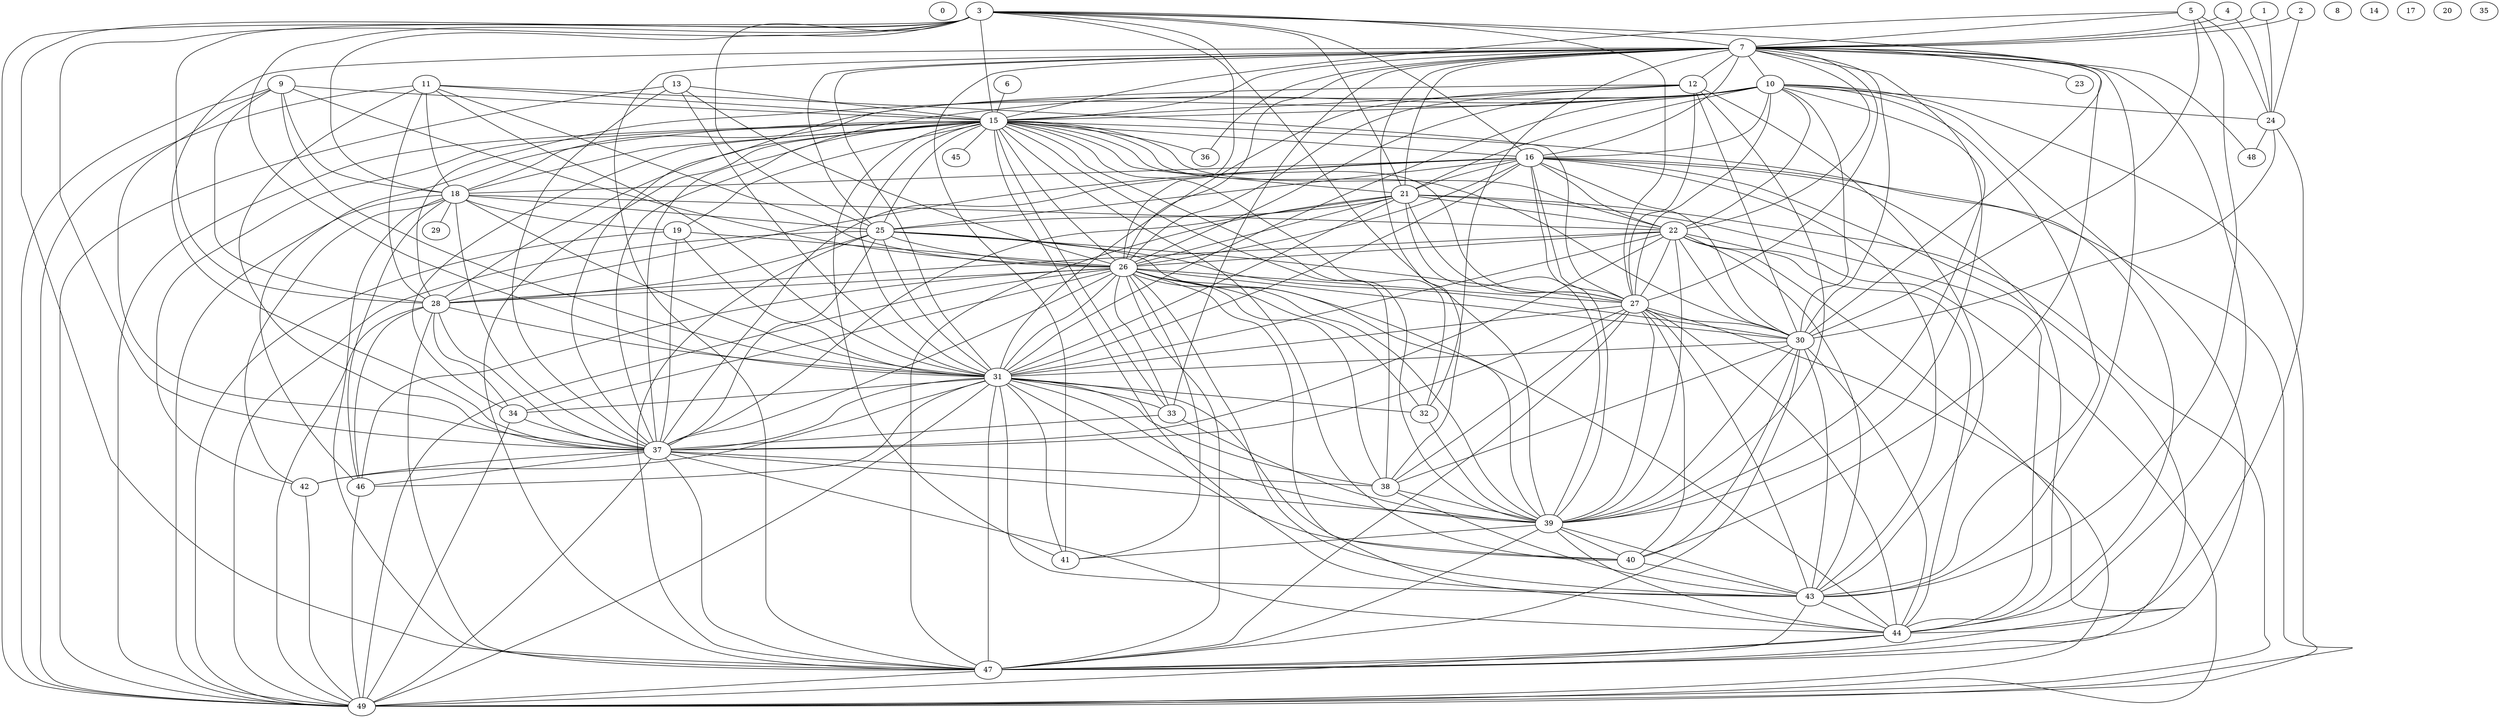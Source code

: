 graph g {0;1;2;3;4;5;6;7;8;9;10;11;12;13;14;15;16;17;18;19;20;21;22;23;24;25;26;27;28;29;30;31;32;33;34;35;36;37;38;39;40;41;42;43;44;45;46;47;48;49;1 -- 7;1 -- 24;2 -- 7;2 -- 24;3 -- 7;3 -- 15;3 -- 16;3 -- 18;3 -- 21;3 -- 25;3 -- 26;3 -- 27;3 -- 28;3 -- 30;3 -- 31;3 -- 37;3 -- 39;3 -- 47;3 -- 49;4 -- 7;4 -- 24;5 -- 7;5 -- 15;5 -- 24;5 -- 30;5 -- 43;6 -- 15;7 -- 10;7 -- 12;7 -- 15;7 -- 16;7 -- 21;7 -- 22;7 -- 23;7 -- 25;7 -- 26;7 -- 27;7 -- 30;7 -- 31;7 -- 32;7 -- 33;7 -- 36;7 -- 37;7 -- 38;7 -- 39;7 -- 40;7 -- 41;7 -- 43;7 -- 44;7 -- 47;7 -- 48;9 -- 15;9 -- 18;9 -- 26;9 -- 28;9 -- 31;9 -- 37;9 -- 49;10 -- 15;10 -- 16;10 -- 18;10 -- 21;10 -- 22;10 -- 24;10 -- 26;10 -- 27;10 -- 28;10 -- 30;10 -- 31;10 -- 37;10 -- 39;10 -- 43;10 -- 47;10 -- 49;11 -- 15;11 -- 18;11 -- 26;11 -- 27;11 -- 28;11 -- 31;11 -- 37;11 -- 49;12 -- 15;12 -- 26;12 -- 27;12 -- 30;12 -- 31;12 -- 37;12 -- 39;12 -- 43;13 -- 15;13 -- 26;13 -- 31;13 -- 37;13 -- 49;15 -- 16;15 -- 18;15 -- 19;15 -- 21;15 -- 22;15 -- 25;15 -- 26;15 -- 27;15 -- 28;15 -- 30;15 -- 31;15 -- 32;15 -- 33;15 -- 34;15 -- 36;15 -- 37;15 -- 38;15 -- 39;15 -- 40;15 -- 41;15 -- 42;15 -- 43;15 -- 44;15 -- 45;15 -- 46;15 -- 47;15 -- 49;16 -- 18;16 -- 21;16 -- 22;16 -- 25;16 -- 26;16 -- 27;16 -- 28;16 -- 30;16 -- 31;16 -- 37;16 -- 39;16 -- 43;16 -- 44;16 -- 47;16 -- 49;18 -- 19;18 -- 22;18 -- 25;18 -- 29;18 -- 31;18 -- 37;18 -- 42;18 -- 46;18 -- 47;18 -- 49;19 -- 26;19 -- 31;19 -- 37;19 -- 49;21 -- 22;21 -- 25;21 -- 26;21 -- 27;21 -- 31;21 -- 37;21 -- 39;21 -- 44;21 -- 47;21 -- 49;22 -- 26;22 -- 27;22 -- 28;22 -- 30;22 -- 31;22 -- 37;22 -- 39;22 -- 43;22 -- 44;22 -- 47;22 -- 49;24 -- 30;24 -- 44;24 -- 48;25 -- 26;25 -- 27;25 -- 28;25 -- 30;25 -- 31;25 -- 37;25 -- 39;25 -- 47;25 -- 49;26 -- 27;26 -- 28;26 -- 30;26 -- 31;26 -- 32;26 -- 33;26 -- 34;26 -- 37;26 -- 38;26 -- 39;26 -- 40;26 -- 41;26 -- 43;26 -- 44;26 -- 46;26 -- 47;26 -- 49;27 -- 30;27 -- 31;27 -- 37;27 -- 38;27 -- 39;27 -- 40;27 -- 43;27 -- 44;27 -- 47;27 -- 49;28 -- 31;28 -- 34;28 -- 37;28 -- 46;28 -- 47;28 -- 49;30 -- 31;30 -- 38;30 -- 39;30 -- 40;30 -- 43;30 -- 44;30 -- 47;31 -- 32;31 -- 33;31 -- 34;31 -- 37;31 -- 38;31 -- 39;31 -- 40;31 -- 41;31 -- 42;31 -- 43;31 -- 44;31 -- 46;31 -- 47;31 -- 49;32 -- 39;33 -- 37;33 -- 39;34 -- 37;34 -- 49;37 -- 38;37 -- 39;37 -- 42;37 -- 44;37 -- 46;37 -- 47;37 -- 49;38 -- 39;38 -- 43;39 -- 40;39 -- 41;39 -- 43;39 -- 44;39 -- 47;40 -- 43;42 -- 49;43 -- 44;43 -- 47;44 -- 47;44 -- 49;46 -- 49;47 -- 49;}